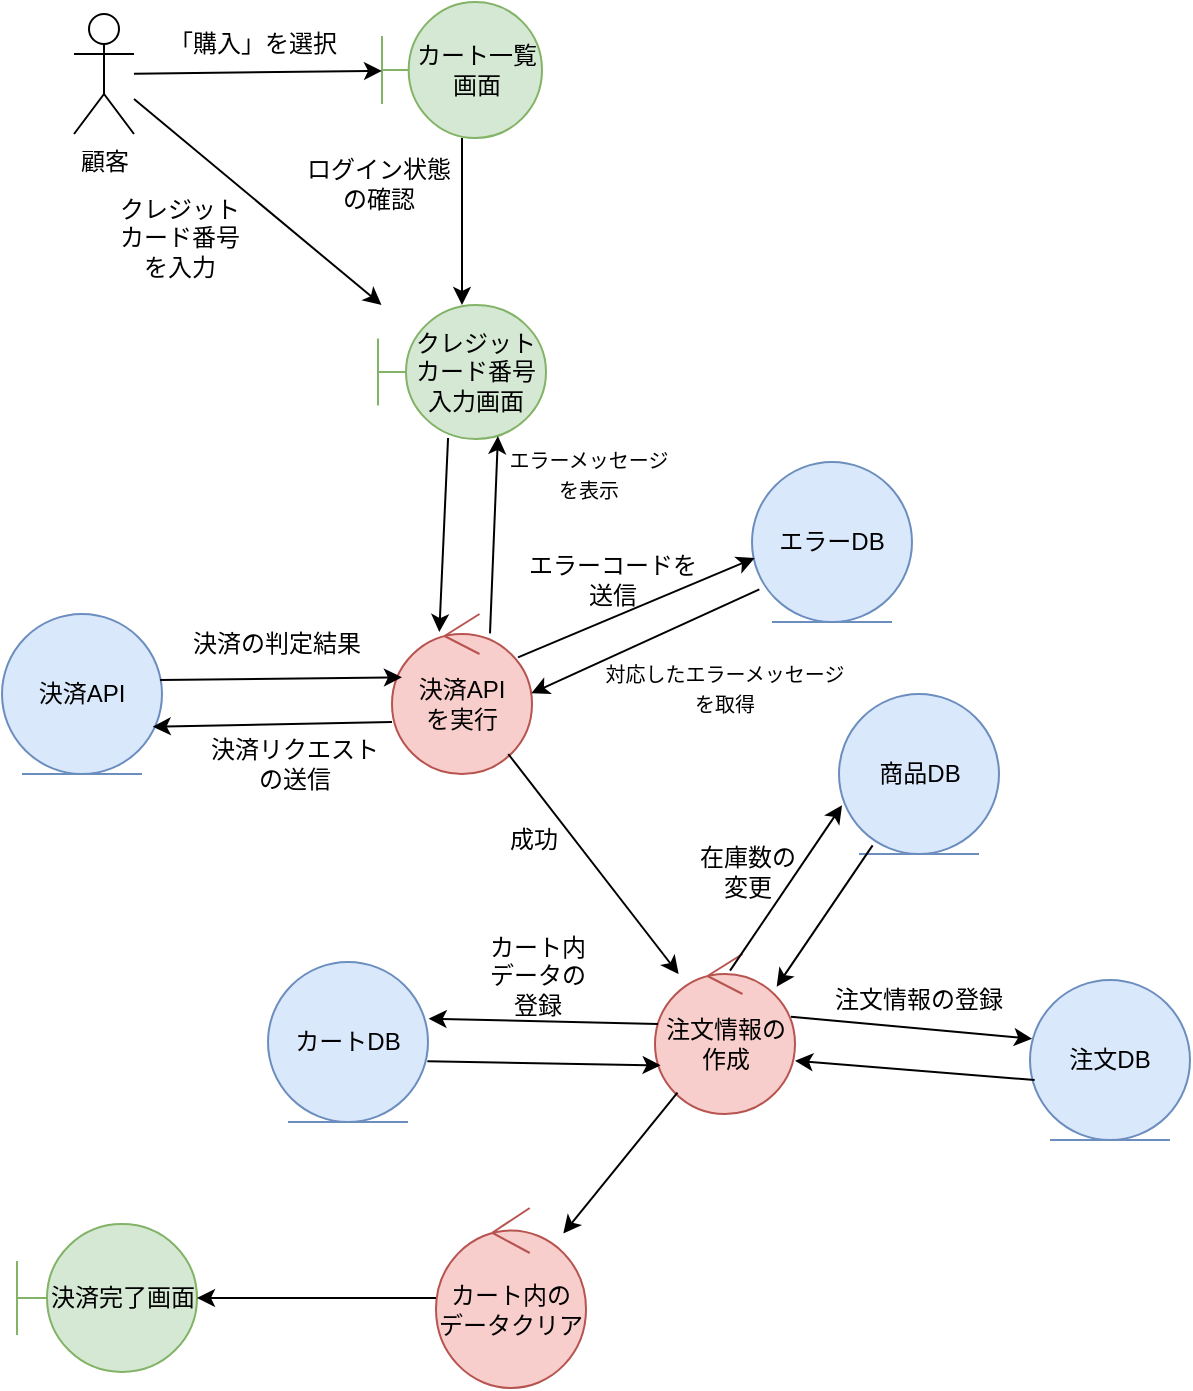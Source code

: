 <mxfile version="28.1.2">
  <diagram name="ページ1" id="lOJqmfj-AF2IGyaFZty9">
    <mxGraphModel dx="786" dy="516" grid="0" gridSize="10" guides="1" tooltips="1" connect="1" arrows="1" fold="1" page="1" pageScale="1" pageWidth="827" pageHeight="1169" background="#ffffff" math="0" shadow="0">
      <root>
        <mxCell id="0" />
        <mxCell id="1" parent="0" />
        <mxCell id="XFLWg0oDXKJBOEz6R7yy-1" value="顧客" style="shape=umlActor;verticalLabelPosition=bottom;verticalAlign=top;html=1;outlineConnect=0;" parent="1" vertex="1">
          <mxGeometry x="71" y="61" width="30" height="60" as="geometry" />
        </mxCell>
        <mxCell id="XFLWg0oDXKJBOEz6R7yy-2" value="カート一覧画面" style="shape=umlBoundary;whiteSpace=wrap;html=1;fillColor=#d5e8d4;strokeColor=#82b366;" parent="1" vertex="1">
          <mxGeometry x="225" y="55" width="80" height="68" as="geometry" />
        </mxCell>
        <mxCell id="XFLWg0oDXKJBOEz6R7yy-3" value="" style="endArrow=classic;html=1;rounded=0;" parent="1" source="XFLWg0oDXKJBOEz6R7yy-1" target="XFLWg0oDXKJBOEz6R7yy-2" edge="1">
          <mxGeometry width="50" height="50" relative="1" as="geometry">
            <mxPoint x="373" y="288" as="sourcePoint" />
            <mxPoint x="423" y="238" as="targetPoint" />
          </mxGeometry>
        </mxCell>
        <mxCell id="XFLWg0oDXKJBOEz6R7yy-8" value="「購入」を選択" style="text;html=1;align=center;verticalAlign=middle;whiteSpace=wrap;rounded=0;" parent="1" vertex="1">
          <mxGeometry x="115" y="61" width="91" height="30" as="geometry" />
        </mxCell>
        <mxCell id="XFLWg0oDXKJBOEz6R7yy-13" value="クレジットカード番号入力画面" style="shape=umlBoundary;whiteSpace=wrap;html=1;fillColor=#d5e8d4;strokeColor=#82b366;" parent="1" vertex="1">
          <mxGeometry x="223" y="206.5" width="84" height="67" as="geometry" />
        </mxCell>
        <mxCell id="XFLWg0oDXKJBOEz6R7yy-15" value="" style="endArrow=classic;html=1;rounded=0;" parent="1" source="XFLWg0oDXKJBOEz6R7yy-1" target="XFLWg0oDXKJBOEz6R7yy-13" edge="1">
          <mxGeometry width="50" height="50" relative="1" as="geometry">
            <mxPoint x="373" y="288" as="sourcePoint" />
            <mxPoint x="423" y="238" as="targetPoint" />
          </mxGeometry>
        </mxCell>
        <mxCell id="XFLWg0oDXKJBOEz6R7yy-22" value="クレジットカード番号を入力&lt;div&gt;&lt;br&gt;&lt;/div&gt;" style="text;html=1;align=center;verticalAlign=middle;whiteSpace=wrap;rounded=0;" parent="1" vertex="1">
          <mxGeometry x="89" y="168" width="70" height="24" as="geometry" />
        </mxCell>
        <mxCell id="XFLWg0oDXKJBOEz6R7yy-25" value="決済完了画面" style="shape=umlBoundary;whiteSpace=wrap;html=1;fillColor=#d5e8d4;strokeColor=#82b366;" parent="1" vertex="1">
          <mxGeometry x="42.5" y="666" width="90" height="74" as="geometry" />
        </mxCell>
        <mxCell id="TAJ6lhDx1A0uZQImCwMc-12" value="カート内の&lt;div&gt;データクリア&lt;/div&gt;" style="ellipse;shape=umlControl;whiteSpace=wrap;html=1;fillColor=#f8cecc;strokeColor=#b85450;" parent="1" vertex="1">
          <mxGeometry x="252" y="658" width="75" height="90" as="geometry" />
        </mxCell>
        <mxCell id="R0NO8YylpcySPE67eW28-7" value="" style="endArrow=classic;html=1;rounded=0;" edge="1" parent="1" source="XFLWg0oDXKJBOEz6R7yy-2" target="XFLWg0oDXKJBOEz6R7yy-13">
          <mxGeometry width="50" height="50" relative="1" as="geometry">
            <mxPoint x="379" y="195" as="sourcePoint" />
            <mxPoint x="429" y="145" as="targetPoint" />
          </mxGeometry>
        </mxCell>
        <mxCell id="R0NO8YylpcySPE67eW28-8" value="ログイン状態の確認" style="text;html=1;align=center;verticalAlign=middle;whiteSpace=wrap;rounded=0;" vertex="1" parent="1">
          <mxGeometry x="185" y="131" width="77" height="30" as="geometry" />
        </mxCell>
        <mxCell id="R0NO8YylpcySPE67eW28-12" value="エラーDB" style="ellipse;shape=umlEntity;whiteSpace=wrap;html=1;fillColor=#dae8fc;strokeColor=#6c8ebf;" vertex="1" parent="1">
          <mxGeometry x="410" y="285" width="80" height="80" as="geometry" />
        </mxCell>
        <mxCell id="R0NO8YylpcySPE67eW28-13" value="カートDB" style="ellipse;shape=umlEntity;whiteSpace=wrap;html=1;fillColor=#dae8fc;strokeColor=#6c8ebf;" vertex="1" parent="1">
          <mxGeometry x="168" y="535" width="80" height="80" as="geometry" />
        </mxCell>
        <mxCell id="R0NO8YylpcySPE67eW28-14" value="注文DB" style="ellipse;shape=umlEntity;whiteSpace=wrap;html=1;fillColor=#dae8fc;strokeColor=#6c8ebf;" vertex="1" parent="1">
          <mxGeometry x="549" y="544" width="80" height="80" as="geometry" />
        </mxCell>
        <mxCell id="R0NO8YylpcySPE67eW28-15" value="商品DB" style="ellipse;shape=umlEntity;whiteSpace=wrap;html=1;fillColor=#dae8fc;strokeColor=#6c8ebf;" vertex="1" parent="1">
          <mxGeometry x="453.5" y="401" width="80" height="80" as="geometry" />
        </mxCell>
        <mxCell id="R0NO8YylpcySPE67eW28-19" value="&lt;font style=&quot;font-size: 10px;&quot;&gt;エラーメッセージを表示&lt;/font&gt;" style="text;html=1;align=center;verticalAlign=middle;whiteSpace=wrap;rounded=0;fillColor=default;" vertex="1" parent="1">
          <mxGeometry x="286" y="285" width="85" height="12" as="geometry" />
        </mxCell>
        <mxCell id="R0NO8YylpcySPE67eW28-26" value="注文情報の作成" style="ellipse;shape=umlControl;whiteSpace=wrap;html=1;fillColor=#f8cecc;strokeColor=#b85450;" vertex="1" parent="1">
          <mxGeometry x="361.5" y="531" width="70" height="80" as="geometry" />
        </mxCell>
        <mxCell id="R0NO8YylpcySPE67eW28-33" value="決済API" style="ellipse;shape=umlEntity;whiteSpace=wrap;html=1;fillColor=#dae8fc;strokeColor=#6c8ebf;" vertex="1" parent="1">
          <mxGeometry x="35" y="361" width="80" height="80" as="geometry" />
        </mxCell>
        <mxCell id="R0NO8YylpcySPE67eW28-35" value="決済API&lt;div&gt;を実行&lt;/div&gt;" style="ellipse;shape=umlControl;whiteSpace=wrap;html=1;fillColor=#f8cecc;strokeColor=#b85450;" vertex="1" parent="1">
          <mxGeometry x="230" y="361" width="70" height="80" as="geometry" />
        </mxCell>
        <mxCell id="R0NO8YylpcySPE67eW28-39" value="" style="endArrow=classic;html=1;rounded=0;exitX=0;exitY=0.675;exitDx=0;exitDy=0;exitPerimeter=0;entryX=0.942;entryY=0.704;entryDx=0;entryDy=0;entryPerimeter=0;" edge="1" parent="1" source="R0NO8YylpcySPE67eW28-35" target="R0NO8YylpcySPE67eW28-33">
          <mxGeometry width="50" height="50" relative="1" as="geometry">
            <mxPoint x="221" y="418" as="sourcePoint" />
            <mxPoint x="125" y="422" as="targetPoint" />
          </mxGeometry>
        </mxCell>
        <mxCell id="R0NO8YylpcySPE67eW28-40" value="" style="endArrow=classic;html=1;rounded=0;exitX=0.988;exitY=0.413;exitDx=0;exitDy=0;exitPerimeter=0;entryX=0.071;entryY=0.396;entryDx=0;entryDy=0;entryPerimeter=0;" edge="1" parent="1" source="R0NO8YylpcySPE67eW28-33" target="R0NO8YylpcySPE67eW28-35">
          <mxGeometry width="50" height="50" relative="1" as="geometry">
            <mxPoint x="118" y="392" as="sourcePoint" />
            <mxPoint x="230" y="392" as="targetPoint" />
          </mxGeometry>
        </mxCell>
        <mxCell id="R0NO8YylpcySPE67eW28-42" value="決済リクエストの送信" style="text;html=1;align=center;verticalAlign=middle;whiteSpace=wrap;rounded=0;" vertex="1" parent="1">
          <mxGeometry x="138" y="421" width="87" height="30" as="geometry" />
        </mxCell>
        <mxCell id="R0NO8YylpcySPE67eW28-43" value="決済の判定結果" style="text;html=1;align=center;verticalAlign=middle;whiteSpace=wrap;rounded=0;" vertex="1" parent="1">
          <mxGeometry x="126" y="361" width="93" height="30" as="geometry" />
        </mxCell>
        <mxCell id="R0NO8YylpcySPE67eW28-48" value="" style="endArrow=classic;html=1;rounded=0;exitX=0.9;exitY=0.271;exitDx=0;exitDy=0;exitPerimeter=0;entryX=0.017;entryY=0.6;entryDx=0;entryDy=0;entryPerimeter=0;" edge="1" parent="1" source="R0NO8YylpcySPE67eW28-35" target="R0NO8YylpcySPE67eW28-12">
          <mxGeometry width="50" height="50" relative="1" as="geometry">
            <mxPoint x="443" y="302.68" as="sourcePoint" />
            <mxPoint x="512" y="206" as="targetPoint" />
          </mxGeometry>
        </mxCell>
        <mxCell id="R0NO8YylpcySPE67eW28-49" value="" style="endArrow=classic;html=1;rounded=0;exitX=0.046;exitY=0.796;exitDx=0;exitDy=0;exitPerimeter=0;entryX=0.995;entryY=0.496;entryDx=0;entryDy=0;entryPerimeter=0;" edge="1" parent="1" source="R0NO8YylpcySPE67eW28-12" target="R0NO8YylpcySPE67eW28-35">
          <mxGeometry width="50" height="50" relative="1" as="geometry">
            <mxPoint x="533" y="257" as="sourcePoint" />
            <mxPoint x="454" y="319" as="targetPoint" />
          </mxGeometry>
        </mxCell>
        <mxCell id="R0NO8YylpcySPE67eW28-50" value="エラーコードを送信" style="text;html=1;align=center;verticalAlign=middle;whiteSpace=wrap;rounded=0;" vertex="1" parent="1">
          <mxGeometry x="295" y="329" width="91" height="30" as="geometry" />
        </mxCell>
        <mxCell id="R0NO8YylpcySPE67eW28-51" value="&lt;font style=&quot;font-size: 10px;&quot;&gt;対応したエラーメッセージを取得&lt;/font&gt;" style="text;html=1;align=center;verticalAlign=middle;whiteSpace=wrap;rounded=0;fillColor=none;" vertex="1" parent="1">
          <mxGeometry x="333" y="383" width="127" height="30" as="geometry" />
        </mxCell>
        <mxCell id="R0NO8YylpcySPE67eW28-55" value="" style="endArrow=classic;html=1;rounded=0;exitX=0.417;exitY=0.993;exitDx=0;exitDy=0;exitPerimeter=0;entryX=0.338;entryY=0.113;entryDx=0;entryDy=0;entryPerimeter=0;" edge="1" parent="1" source="XFLWg0oDXKJBOEz6R7yy-13" target="R0NO8YylpcySPE67eW28-35">
          <mxGeometry width="50" height="50" relative="1" as="geometry">
            <mxPoint x="454" y="419" as="sourcePoint" />
            <mxPoint x="258" y="355" as="targetPoint" />
          </mxGeometry>
        </mxCell>
        <mxCell id="R0NO8YylpcySPE67eW28-56" value="" style="endArrow=classic;html=1;rounded=0;entryX=0.714;entryY=0.978;entryDx=0;entryDy=0;entryPerimeter=0;exitX=0.7;exitY=0.121;exitDx=0;exitDy=0;exitPerimeter=0;" edge="1" parent="1" source="R0NO8YylpcySPE67eW28-35" target="XFLWg0oDXKJBOEz6R7yy-13">
          <mxGeometry width="50" height="50" relative="1" as="geometry">
            <mxPoint x="454" y="419" as="sourcePoint" />
            <mxPoint x="504" y="369" as="targetPoint" />
          </mxGeometry>
        </mxCell>
        <mxCell id="R0NO8YylpcySPE67eW28-62" value="" style="endArrow=classic;html=1;rounded=0;" edge="1" parent="1" source="R0NO8YylpcySPE67eW28-35" target="R0NO8YylpcySPE67eW28-26">
          <mxGeometry width="50" height="50" relative="1" as="geometry">
            <mxPoint x="191" y="554" as="sourcePoint" />
            <mxPoint x="241" y="504" as="targetPoint" />
          </mxGeometry>
        </mxCell>
        <mxCell id="R0NO8YylpcySPE67eW28-64" value="" style="endArrow=classic;html=1;rounded=0;exitX=0.971;exitY=0.392;exitDx=0;exitDy=0;exitPerimeter=0;entryX=0.013;entryY=0.367;entryDx=0;entryDy=0;entryPerimeter=0;" edge="1" parent="1" source="R0NO8YylpcySPE67eW28-26" target="R0NO8YylpcySPE67eW28-14">
          <mxGeometry width="50" height="50" relative="1" as="geometry">
            <mxPoint x="451" y="554" as="sourcePoint" />
            <mxPoint x="486" y="527" as="targetPoint" />
          </mxGeometry>
        </mxCell>
        <mxCell id="R0NO8YylpcySPE67eW28-65" value="" style="endArrow=classic;html=1;rounded=0;entryX=1;entryY=0.667;entryDx=0;entryDy=0;entryPerimeter=0;exitX=0.029;exitY=0.625;exitDx=0;exitDy=0;exitPerimeter=0;" edge="1" parent="1" source="R0NO8YylpcySPE67eW28-14" target="R0NO8YylpcySPE67eW28-26">
          <mxGeometry width="50" height="50" relative="1" as="geometry">
            <mxPoint x="451" y="554" as="sourcePoint" />
            <mxPoint x="501" y="504" as="targetPoint" />
          </mxGeometry>
        </mxCell>
        <mxCell id="R0NO8YylpcySPE67eW28-66" value="注文情報の登録" style="text;html=1;align=center;verticalAlign=middle;whiteSpace=wrap;rounded=0;" vertex="1" parent="1">
          <mxGeometry x="441" y="539" width="105" height="30" as="geometry" />
        </mxCell>
        <mxCell id="R0NO8YylpcySPE67eW28-68" value="" style="endArrow=classic;html=1;rounded=0;" edge="1" parent="1" source="R0NO8YylpcySPE67eW28-26" target="TAJ6lhDx1A0uZQImCwMc-12">
          <mxGeometry width="50" height="50" relative="1" as="geometry">
            <mxPoint x="451" y="454" as="sourcePoint" />
            <mxPoint x="501" y="404" as="targetPoint" />
          </mxGeometry>
        </mxCell>
        <mxCell id="R0NO8YylpcySPE67eW28-70" value="" style="endArrow=classic;html=1;rounded=0;" edge="1" parent="1" source="TAJ6lhDx1A0uZQImCwMc-12" target="XFLWg0oDXKJBOEz6R7yy-25">
          <mxGeometry width="50" height="50" relative="1" as="geometry">
            <mxPoint x="292" y="554" as="sourcePoint" />
            <mxPoint x="342" y="504" as="targetPoint" />
          </mxGeometry>
        </mxCell>
        <mxCell id="R0NO8YylpcySPE67eW28-71" value="" style="endArrow=classic;html=1;rounded=0;exitX=0.021;exitY=0.438;exitDx=0;exitDy=0;exitPerimeter=0;entryX=1.004;entryY=0.354;entryDx=0;entryDy=0;entryPerimeter=0;" edge="1" parent="1" source="R0NO8YylpcySPE67eW28-26" target="R0NO8YylpcySPE67eW28-13">
          <mxGeometry width="50" height="50" relative="1" as="geometry">
            <mxPoint x="292" y="554" as="sourcePoint" />
            <mxPoint x="342" y="504" as="targetPoint" />
          </mxGeometry>
        </mxCell>
        <mxCell id="R0NO8YylpcySPE67eW28-72" value="" style="endArrow=classic;html=1;rounded=0;entryX=0.04;entryY=0.696;entryDx=0;entryDy=0;entryPerimeter=0;exitX=0.996;exitY=0.621;exitDx=0;exitDy=0;exitPerimeter=0;" edge="1" parent="1" source="R0NO8YylpcySPE67eW28-13" target="R0NO8YylpcySPE67eW28-26">
          <mxGeometry width="50" height="50" relative="1" as="geometry">
            <mxPoint x="292" y="554" as="sourcePoint" />
            <mxPoint x="342" y="504" as="targetPoint" />
          </mxGeometry>
        </mxCell>
        <mxCell id="R0NO8YylpcySPE67eW28-73" value="" style="endArrow=classic;html=1;rounded=0;entryX=0.019;entryY=0.696;entryDx=0;entryDy=0;entryPerimeter=0;exitX=0.536;exitY=0.104;exitDx=0;exitDy=0;exitPerimeter=0;" edge="1" parent="1" source="R0NO8YylpcySPE67eW28-26" target="R0NO8YylpcySPE67eW28-15">
          <mxGeometry width="50" height="50" relative="1" as="geometry">
            <mxPoint x="292" y="554" as="sourcePoint" />
            <mxPoint x="342" y="504" as="targetPoint" />
          </mxGeometry>
        </mxCell>
        <mxCell id="R0NO8YylpcySPE67eW28-74" value="" style="endArrow=classic;html=1;rounded=0;exitX=0.21;exitY=0.946;exitDx=0;exitDy=0;exitPerimeter=0;entryX=0.869;entryY=0.204;entryDx=0;entryDy=0;entryPerimeter=0;" edge="1" parent="1" source="R0NO8YylpcySPE67eW28-15" target="R0NO8YylpcySPE67eW28-26">
          <mxGeometry width="50" height="50" relative="1" as="geometry">
            <mxPoint x="292" y="554" as="sourcePoint" />
            <mxPoint x="523" y="503" as="targetPoint" />
          </mxGeometry>
        </mxCell>
        <mxCell id="R0NO8YylpcySPE67eW28-75" value="成功" style="text;html=1;align=center;verticalAlign=middle;whiteSpace=wrap;rounded=0;" vertex="1" parent="1">
          <mxGeometry x="271" y="459" width="60" height="30" as="geometry" />
        </mxCell>
        <mxCell id="R0NO8YylpcySPE67eW28-76" value="在庫数の変更" style="text;html=1;align=center;verticalAlign=middle;whiteSpace=wrap;rounded=0;" vertex="1" parent="1">
          <mxGeometry x="378" y="475" width="60" height="30" as="geometry" />
        </mxCell>
        <mxCell id="R0NO8YylpcySPE67eW28-77" value="カート内データの登録" style="text;html=1;align=center;verticalAlign=middle;whiteSpace=wrap;rounded=0;" vertex="1" parent="1">
          <mxGeometry x="273" y="527" width="60" height="30" as="geometry" />
        </mxCell>
      </root>
    </mxGraphModel>
  </diagram>
</mxfile>
